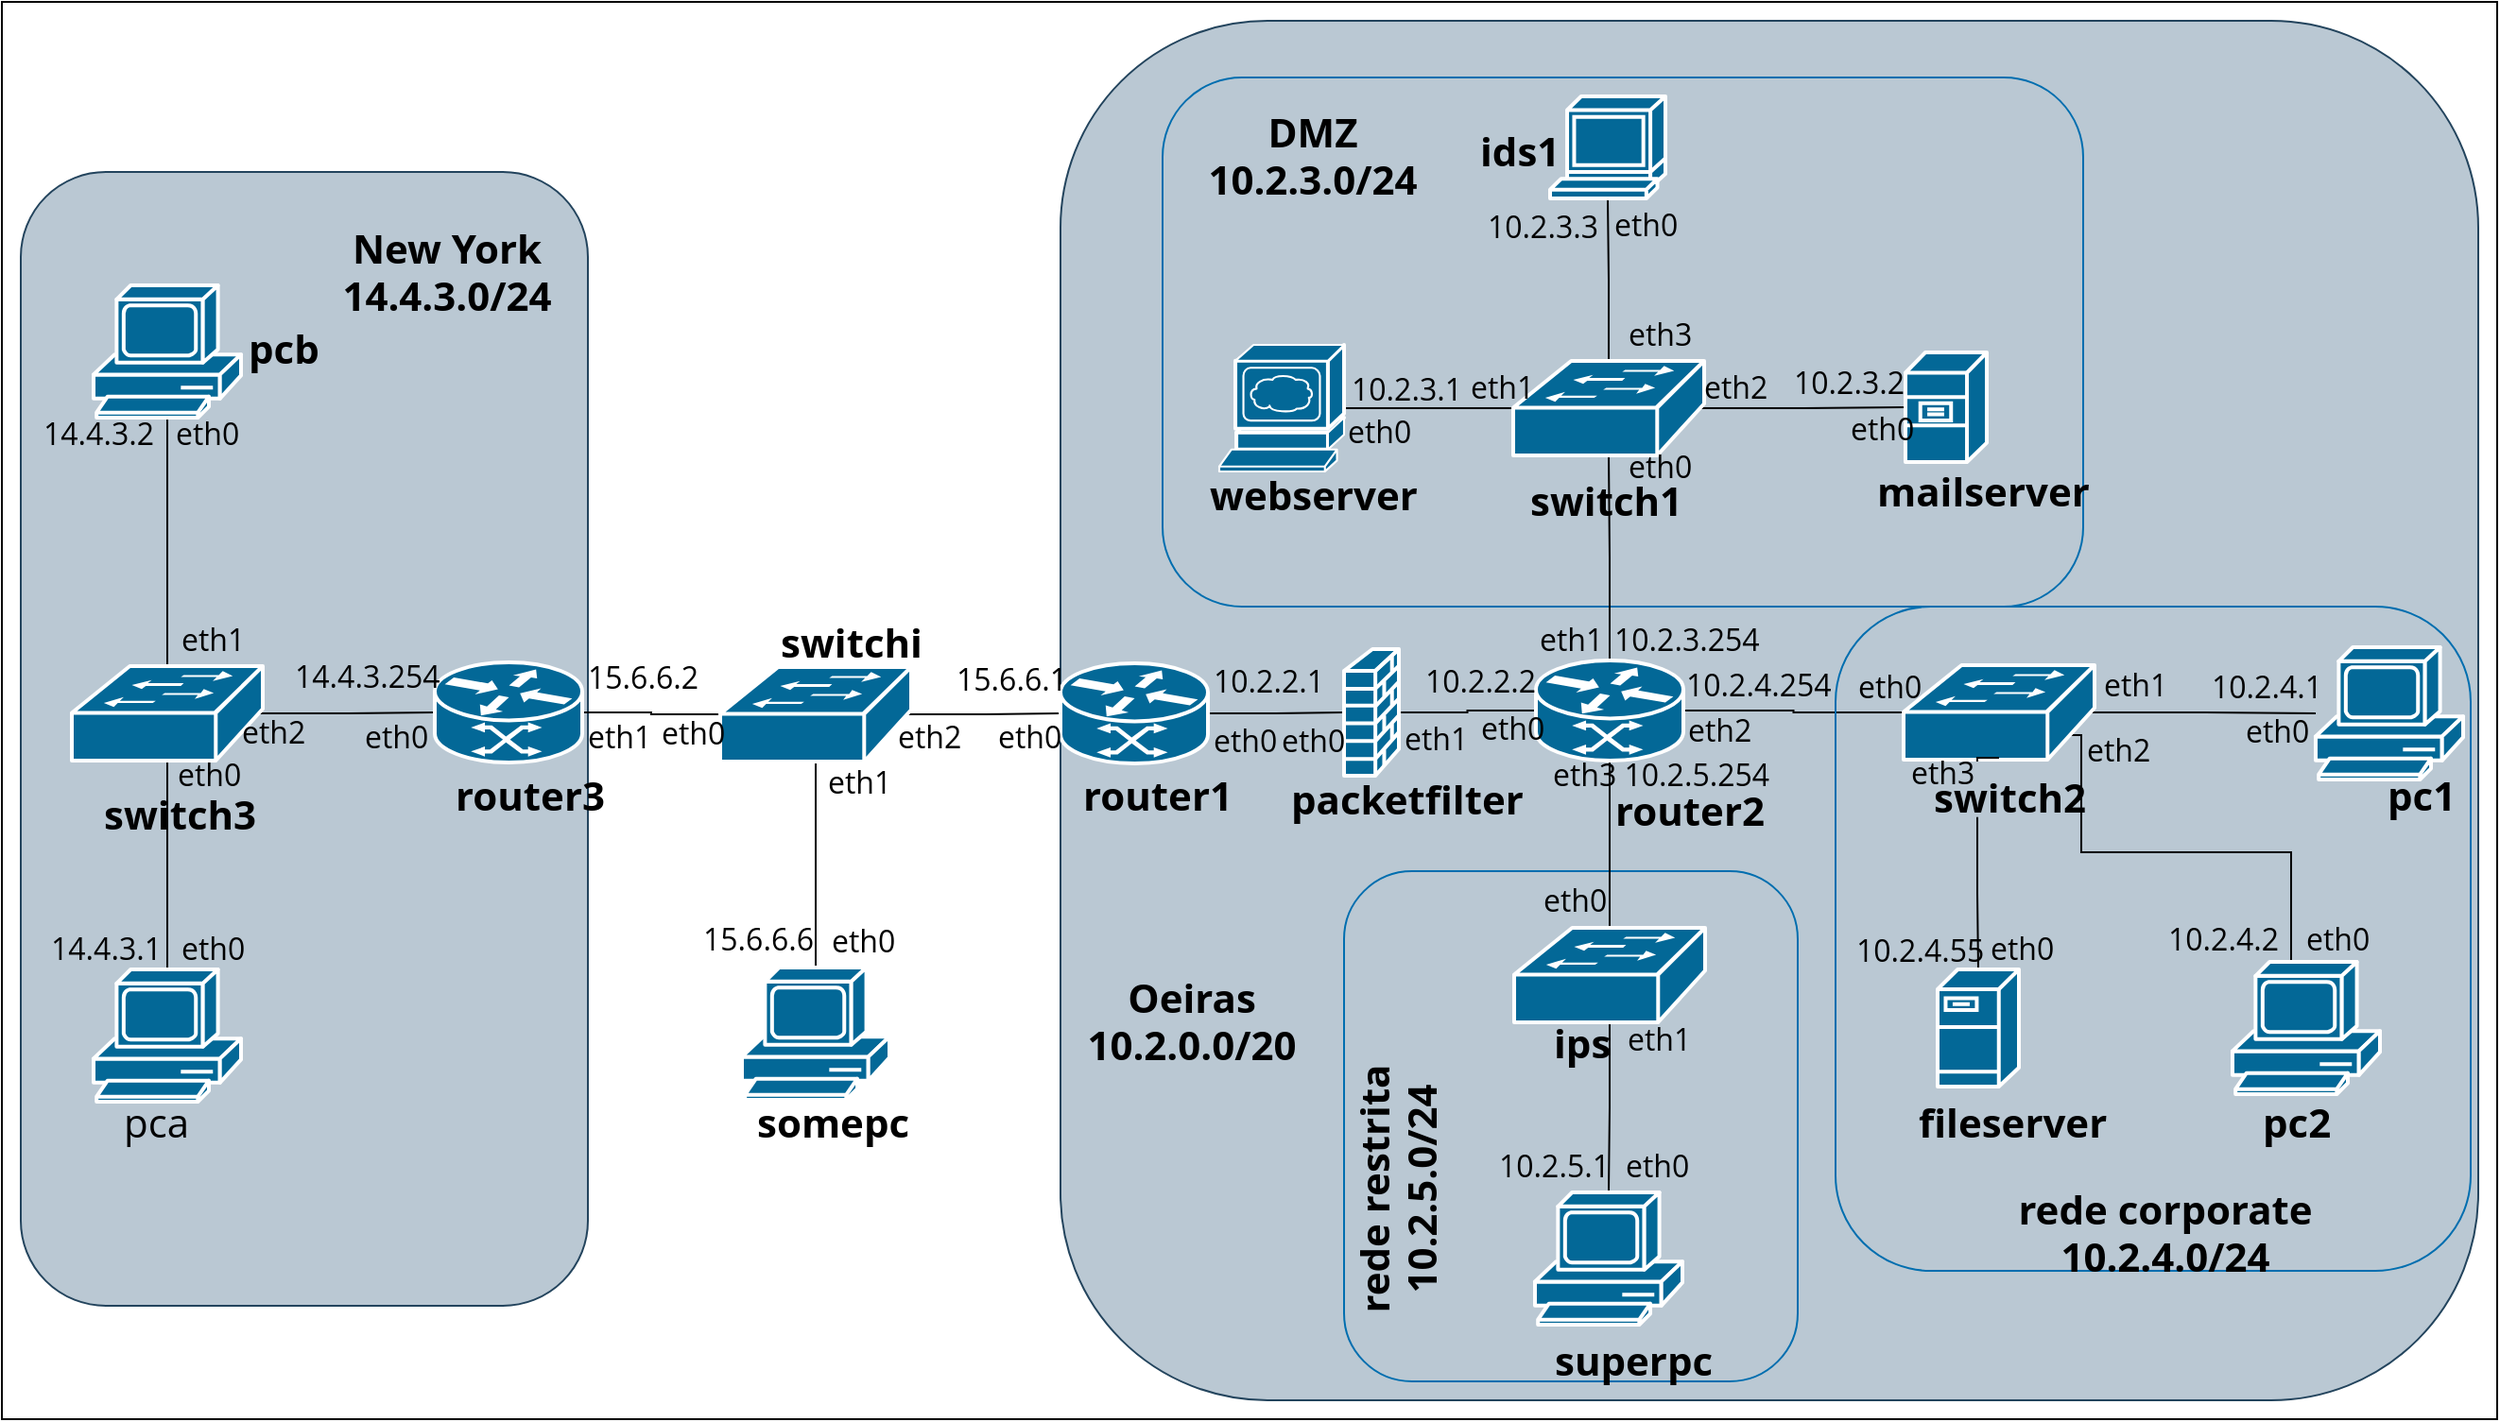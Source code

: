 <mxfile version="26.2.14">
  <diagram name="Page-1" id="ka53E9XYjH14SeqnYvU8">
    <mxGraphModel dx="2187" dy="1867" grid="1" gridSize="10" guides="1" tooltips="1" connect="1" arrows="1" fold="1" page="1" pageScale="1" pageWidth="850" pageHeight="1100" math="0" shadow="0">
      <root>
        <mxCell id="0" />
        <mxCell id="1" parent="0" />
        <mxCell id="FsFhXtyQO0R85DWJH5rd-189" value="" style="rounded=0;whiteSpace=wrap;html=1;glass=0;fillStyle=auto;fontFamily=Open Sans;fontSource=https%3A%2F%2Ffonts.googleapis.com%2Fcss%3Ffamily%3DOpen%2BSans;" vertex="1" parent="1">
          <mxGeometry x="-200" y="-140" width="1320" height="750" as="geometry" />
        </mxCell>
        <mxCell id="FsFhXtyQO0R85DWJH5rd-179" value="" style="rounded=1;whiteSpace=wrap;html=1;fillColor=#bac8d3;glass=0;fillStyle=auto;strokeColor=#23445d;fontFamily=Open Sans;fontSource=https%3A%2F%2Ffonts.googleapis.com%2Fcss%3Ffamily%3DOpen%2BSans;" vertex="1" parent="1">
          <mxGeometry x="360" y="-130" width="750" height="730" as="geometry" />
        </mxCell>
        <mxCell id="FsFhXtyQO0R85DWJH5rd-181" value="" style="rounded=1;whiteSpace=wrap;html=1;fillColor=none;glass=0;fillStyle=auto;strokeColor=#006EAF;fontColor=#ffffff;fontFamily=Open Sans;fontSource=https%3A%2F%2Ffonts.googleapis.com%2Fcss%3Ffamily%3DOpen%2BSans;" vertex="1" parent="1">
          <mxGeometry x="510" y="320" width="240" height="270" as="geometry" />
        </mxCell>
        <mxCell id="FsFhXtyQO0R85DWJH5rd-180" value="" style="rounded=1;whiteSpace=wrap;html=1;fillColor=none;glass=0;fillStyle=auto;strokeColor=#006EAF;fontColor=#ffffff;fontFamily=Open Sans;fontSource=https%3A%2F%2Ffonts.googleapis.com%2Fcss%3Ffamily%3DOpen%2BSans;" vertex="1" parent="1">
          <mxGeometry x="414" y="-100" width="487" height="280" as="geometry" />
        </mxCell>
        <mxCell id="FsFhXtyQO0R85DWJH5rd-177" value="" style="rounded=1;whiteSpace=wrap;html=1;fillColor=#bac8d3;glass=0;fillStyle=auto;strokeColor=#23445d;fontFamily=Open Sans;fontSource=https%3A%2F%2Ffonts.googleapis.com%2Fcss%3Ffamily%3DOpen%2BSans;" vertex="1" parent="1">
          <mxGeometry x="-190" y="-50" width="300" height="600" as="geometry" />
        </mxCell>
        <mxCell id="FsFhXtyQO0R85DWJH5rd-151" value="eth3 10.2.5.254" style="text;fontSize=16;fontFamily=Open Sans;labelBackgroundColor=none;labelBorderColor=none;textShadow=0;fontColor=default;horizontal=1;fontSource=https%3A%2F%2Ffonts.googleapis.com%2Fcss%3Ffamily%3DOpen%2BSans;" vertex="1" parent="1">
          <mxGeometry x="618.5" y="253" width="110" height="40" as="geometry" />
        </mxCell>
        <mxCell id="FsFhXtyQO0R85DWJH5rd-40" value="" style="edgeStyle=orthogonalEdgeStyle;rounded=0;orthogonalLoop=1;jettySize=auto;exitX=0.98;exitY=0.5;exitDx=0;exitDy=0;exitPerimeter=0;endArrow=none;startFill=0;fontFamily=Open Sans;labelBackgroundColor=none;labelBorderColor=none;textShadow=0;fontColor=default;horizontal=1;fontSource=https%3A%2F%2Ffonts.googleapis.com%2Fcss%3Ffamily%3DOpen%2BSans;" edge="1" parent="1" source="FsFhXtyQO0R85DWJH5rd-7" target="FsFhXtyQO0R85DWJH5rd-17">
          <mxGeometry relative="1" as="geometry" />
        </mxCell>
        <mxCell id="FsFhXtyQO0R85DWJH5rd-42" value="" style="edgeStyle=orthogonalEdgeStyle;rounded=0;orthogonalLoop=1;jettySize=auto;exitX=0.87;exitY=0.74;exitDx=0;exitDy=0;exitPerimeter=0;endArrow=none;startFill=0;fontFamily=Open Sans;labelBackgroundColor=none;labelBorderColor=none;textShadow=0;fontColor=default;horizontal=1;fontSource=https%3A%2F%2Ffonts.googleapis.com%2Fcss%3Ffamily%3DOpen%2BSans;" edge="1" parent="1" source="FsFhXtyQO0R85DWJH5rd-7" target="FsFhXtyQO0R85DWJH5rd-18">
          <mxGeometry relative="1" as="geometry">
            <Array as="points">
              <mxPoint x="900" y="248" />
              <mxPoint x="900" y="310" />
              <mxPoint x="1011" y="310" />
            </Array>
          </mxGeometry>
        </mxCell>
        <mxCell id="FsFhXtyQO0R85DWJH5rd-24" value="" style="edgeStyle=orthogonalEdgeStyle;rounded=0;orthogonalLoop=1;jettySize=auto;exitX=0.5;exitY=0;exitDx=0;exitDy=0;exitPerimeter=0;entryX=0.5;entryY=1;entryDx=0;entryDy=0;entryPerimeter=0;endArrow=none;startFill=0;fontFamily=Open Sans;labelBackgroundColor=none;labelBorderColor=none;textShadow=0;fontColor=default;horizontal=1;fontSource=https%3A%2F%2Ffonts.googleapis.com%2Fcss%3Ffamily%3DOpen%2BSans;" edge="1" parent="1" source="FsFhXtyQO0R85DWJH5rd-8" target="FsFhXtyQO0R85DWJH5rd-10">
          <mxGeometry relative="1" as="geometry" />
        </mxCell>
        <mxCell id="FsFhXtyQO0R85DWJH5rd-25" value="" style="edgeStyle=orthogonalEdgeStyle;rounded=0;orthogonalLoop=1;jettySize=auto;exitX=0.5;exitY=0.98;exitDx=0;exitDy=0;exitPerimeter=0;entryX=0.5;entryY=0;entryDx=0;entryDy=0;entryPerimeter=0;endArrow=none;startFill=0;fontFamily=Open Sans;labelBackgroundColor=none;labelBorderColor=none;textShadow=0;fontColor=default;horizontal=1;fontSource=https%3A%2F%2Ffonts.googleapis.com%2Fcss%3Ffamily%3DOpen%2BSans;" edge="1" parent="1" source="FsFhXtyQO0R85DWJH5rd-8" target="FsFhXtyQO0R85DWJH5rd-13">
          <mxGeometry relative="1" as="geometry" />
        </mxCell>
        <mxCell id="FsFhXtyQO0R85DWJH5rd-26" value="" style="edgeStyle=orthogonalEdgeStyle;rounded=0;orthogonalLoop=1;jettySize=auto;exitX=0.98;exitY=0.5;exitDx=0;exitDy=0;exitPerimeter=0;entryX=0;entryY=0.5;entryDx=0;entryDy=0;entryPerimeter=0;strokeColor=default;endArrow=none;startFill=0;fontFamily=Open Sans;labelBackgroundColor=none;labelBorderColor=none;textShadow=0;fontColor=default;horizontal=1;fontSource=https%3A%2F%2Ffonts.googleapis.com%2Fcss%3Ffamily%3DOpen%2BSans;" edge="1" parent="1" source="FsFhXtyQO0R85DWJH5rd-8" target="FsFhXtyQO0R85DWJH5rd-1">
          <mxGeometry relative="1" as="geometry" />
        </mxCell>
        <mxCell id="FsFhXtyQO0R85DWJH5rd-27" value="" style="edgeStyle=orthogonalEdgeStyle;rounded=0;orthogonalLoop=1;jettySize=auto;exitX=1;exitY=0.5;exitDx=0;exitDy=0;exitPerimeter=0;entryX=0;entryY=0.5;entryDx=0;entryDy=0;entryPerimeter=0;endArrow=none;startFill=0;fontFamily=Open Sans;labelBackgroundColor=none;labelBorderColor=none;textShadow=0;fontColor=default;horizontal=1;fontSource=https%3A%2F%2Ffonts.googleapis.com%2Fcss%3Ffamily%3DOpen%2BSans;" edge="1" parent="1" source="FsFhXtyQO0R85DWJH5rd-1" target="FsFhXtyQO0R85DWJH5rd-4">
          <mxGeometry relative="1" as="geometry" />
        </mxCell>
        <mxCell id="FsFhXtyQO0R85DWJH5rd-28" value="" style="edgeStyle=orthogonalEdgeStyle;rounded=0;orthogonalLoop=1;jettySize=auto;exitX=0.5;exitY=0.98;exitDx=0;exitDy=0;exitPerimeter=0;entryX=0.5;entryY=0;entryDx=0;entryDy=0;entryPerimeter=0;endArrow=none;startFill=0;fontFamily=Open Sans;labelBackgroundColor=none;labelBorderColor=none;textShadow=0;fontColor=default;horizontal=1;fontSource=https%3A%2F%2Ffonts.googleapis.com%2Fcss%3Ffamily%3DOpen%2BSans;" edge="1" parent="1" source="FsFhXtyQO0R85DWJH5rd-4" target="FsFhXtyQO0R85DWJH5rd-14">
          <mxGeometry relative="1" as="geometry" />
        </mxCell>
        <mxCell id="FsFhXtyQO0R85DWJH5rd-29" value="" style="edgeStyle=orthogonalEdgeStyle;rounded=0;orthogonalLoop=1;jettySize=auto;exitX=0.98;exitY=0.5;exitDx=0;exitDy=0;exitPerimeter=0;entryX=0;entryY=0.5;entryDx=0;entryDy=0;entryPerimeter=0;endArrow=none;startFill=0;fontFamily=Open Sans;labelBackgroundColor=none;labelBorderColor=none;textShadow=0;fontColor=default;horizontal=1;fontSource=https%3A%2F%2Ffonts.googleapis.com%2Fcss%3Ffamily%3DOpen%2BSans;" edge="1" parent="1" source="FsFhXtyQO0R85DWJH5rd-4" target="FsFhXtyQO0R85DWJH5rd-2">
          <mxGeometry relative="1" as="geometry" />
        </mxCell>
        <mxCell id="FsFhXtyQO0R85DWJH5rd-31" value="" style="edgeStyle=orthogonalEdgeStyle;rounded=0;orthogonalLoop=1;jettySize=auto;exitX=1;exitY=0.5;exitDx=0;exitDy=0;exitPerimeter=0;entryX=0;entryY=0.5;entryDx=0;entryDy=0;entryPerimeter=0;endArrow=none;startFill=0;fontFamily=Open Sans;labelBackgroundColor=none;labelBorderColor=none;textShadow=0;fontColor=default;horizontal=1;fontSource=https%3A%2F%2Ffonts.googleapis.com%2Fcss%3Ffamily%3DOpen%2BSans;" edge="1" parent="1" source="FsFhXtyQO0R85DWJH5rd-2" target="FsFhXtyQO0R85DWJH5rd-9">
          <mxGeometry relative="1" as="geometry" />
        </mxCell>
        <mxCell id="FsFhXtyQO0R85DWJH5rd-32" value="" style="edgeStyle=orthogonalEdgeStyle;rounded=0;orthogonalLoop=1;jettySize=auto;exitX=1;exitY=0.5;exitDx=0;exitDy=0;exitPerimeter=0;entryX=0;entryY=0.5;entryDx=0;entryDy=0;entryPerimeter=0;endArrow=none;startFill=0;fontFamily=Open Sans;labelBackgroundColor=none;labelBorderColor=none;textShadow=0;fontColor=default;horizontal=1;fontSource=https%3A%2F%2Ffonts.googleapis.com%2Fcss%3Ffamily%3DOpen%2BSans;" edge="1" parent="1" source="FsFhXtyQO0R85DWJH5rd-9" target="FsFhXtyQO0R85DWJH5rd-3">
          <mxGeometry relative="1" as="geometry" />
        </mxCell>
        <mxCell id="FsFhXtyQO0R85DWJH5rd-33" value="" style="edgeStyle=orthogonalEdgeStyle;rounded=0;orthogonalLoop=1;jettySize=auto;exitX=0.5;exitY=0;exitDx=0;exitDy=0;exitPerimeter=0;entryX=0.5;entryY=0.98;entryDx=0;entryDy=0;entryPerimeter=0;endArrow=none;startFill=0;fontFamily=Open Sans;labelBackgroundColor=none;labelBorderColor=none;textShadow=0;fontColor=default;horizontal=1;fontSource=https%3A%2F%2Ffonts.googleapis.com%2Fcss%3Ffamily%3DOpen%2BSans;" edge="1" parent="1" source="FsFhXtyQO0R85DWJH5rd-3" target="FsFhXtyQO0R85DWJH5rd-5">
          <mxGeometry relative="1" as="geometry" />
        </mxCell>
        <mxCell id="FsFhXtyQO0R85DWJH5rd-34" value="" style="edgeStyle=orthogonalEdgeStyle;rounded=0;orthogonalLoop=1;jettySize=auto;exitX=0.5;exitY=0;exitDx=0;exitDy=0;exitPerimeter=0;entryX=0.5;entryY=1;entryDx=0;entryDy=0;entryPerimeter=0;endArrow=none;startFill=0;fontFamily=Open Sans;labelBackgroundColor=none;labelBorderColor=none;textShadow=0;fontColor=default;horizontal=1;fontSource=https%3A%2F%2Ffonts.googleapis.com%2Fcss%3Ffamily%3DOpen%2BSans;" edge="1" parent="1" source="FsFhXtyQO0R85DWJH5rd-5" target="FsFhXtyQO0R85DWJH5rd-19">
          <mxGeometry relative="1" as="geometry" />
        </mxCell>
        <mxCell id="FsFhXtyQO0R85DWJH5rd-35" value="" style="edgeStyle=orthogonalEdgeStyle;rounded=0;orthogonalLoop=1;jettySize=auto;exitX=0.98;exitY=0.5;exitDx=0;exitDy=0;exitPerimeter=0;entryX=0;entryY=0.5;entryDx=0;entryDy=0;entryPerimeter=0;endArrow=none;startFill=0;fontFamily=Open Sans;labelBackgroundColor=none;labelBorderColor=none;textShadow=0;fontColor=default;horizontal=1;fontSource=https%3A%2F%2Ffonts.googleapis.com%2Fcss%3Ffamily%3DOpen%2BSans;" edge="1" parent="1" source="FsFhXtyQO0R85DWJH5rd-5" target="FsFhXtyQO0R85DWJH5rd-23">
          <mxGeometry relative="1" as="geometry" />
        </mxCell>
        <mxCell id="FsFhXtyQO0R85DWJH5rd-36" value="" style="edgeStyle=orthogonalEdgeStyle;rounded=0;orthogonalLoop=1;jettySize=auto;exitX=1;exitY=0.5;exitDx=0;exitDy=0;exitPerimeter=0;entryX=0;entryY=0.5;entryDx=0;entryDy=0;entryPerimeter=0;endArrow=none;startFill=0;fontFamily=Open Sans;labelBackgroundColor=none;labelBorderColor=none;textShadow=0;fontColor=default;horizontal=1;fontSource=https%3A%2F%2Ffonts.googleapis.com%2Fcss%3Ffamily%3DOpen%2BSans;" edge="1" parent="1" source="FsFhXtyQO0R85DWJH5rd-3" target="FsFhXtyQO0R85DWJH5rd-7">
          <mxGeometry relative="1" as="geometry" />
        </mxCell>
        <mxCell id="FsFhXtyQO0R85DWJH5rd-37" value="" style="edgeStyle=orthogonalEdgeStyle;rounded=0;orthogonalLoop=1;jettySize=auto;exitX=0.5;exitY=1;exitDx=0;exitDy=0;exitPerimeter=0;entryX=0.5;entryY=0;entryDx=0;entryDy=0;entryPerimeter=0;endArrow=none;startFill=0;fontFamily=Open Sans;labelBackgroundColor=none;labelBorderColor=none;textShadow=0;fontColor=default;horizontal=1;fontSource=https%3A%2F%2Ffonts.googleapis.com%2Fcss%3Ffamily%3DOpen%2BSans;" edge="1" parent="1" source="FsFhXtyQO0R85DWJH5rd-3" target="FsFhXtyQO0R85DWJH5rd-6">
          <mxGeometry relative="1" as="geometry" />
        </mxCell>
        <mxCell id="FsFhXtyQO0R85DWJH5rd-38" value="" style="edgeStyle=orthogonalEdgeStyle;rounded=0;orthogonalLoop=1;jettySize=auto;exitX=0.5;exitY=0.98;exitDx=0;exitDy=0;exitPerimeter=0;entryX=0.5;entryY=0;entryDx=0;entryDy=0;entryPerimeter=0;endArrow=none;startFill=0;fontFamily=Open Sans;labelBackgroundColor=none;labelBorderColor=none;textShadow=0;fontColor=default;horizontal=1;fontSource=https%3A%2F%2Ffonts.googleapis.com%2Fcss%3Ffamily%3DOpen%2BSans;" edge="1" parent="1" source="FsFhXtyQO0R85DWJH5rd-6" target="FsFhXtyQO0R85DWJH5rd-15">
          <mxGeometry relative="1" as="geometry" />
        </mxCell>
        <mxCell id="FsFhXtyQO0R85DWJH5rd-39" value="" style="edgeStyle=orthogonalEdgeStyle;rounded=0;orthogonalLoop=1;jettySize=auto;exitX=1;exitY=0.5;exitDx=0;exitDy=0;exitPerimeter=0;entryX=0;entryY=0.5;entryDx=0;entryDy=0;entryPerimeter=0;endArrow=none;startFill=0;fontFamily=Open Sans;labelBackgroundColor=none;labelBorderColor=none;textShadow=0;fontColor=default;horizontal=1;fontSource=https%3A%2F%2Ffonts.googleapis.com%2Fcss%3Ffamily%3DOpen%2BSans;" edge="1" parent="1" source="FsFhXtyQO0R85DWJH5rd-21" target="FsFhXtyQO0R85DWJH5rd-5">
          <mxGeometry relative="1" as="geometry" />
        </mxCell>
        <mxCell id="FsFhXtyQO0R85DWJH5rd-41" value="" style="edgeStyle=orthogonalEdgeStyle;rounded=0;orthogonalLoop=1;jettySize=auto;exitX=0.5;exitY=0.98;exitDx=0;exitDy=0;exitPerimeter=0;entryX=0.5;entryY=0;entryDx=0;entryDy=0;entryPerimeter=0;endArrow=none;startFill=0;fontFamily=Open Sans;labelBackgroundColor=none;labelBorderColor=none;textShadow=0;fontColor=default;horizontal=1;fontSource=https%3A%2F%2Ffonts.googleapis.com%2Fcss%3Ffamily%3DOpen%2BSans;" edge="1" parent="1" source="FsFhXtyQO0R85DWJH5rd-67" target="FsFhXtyQO0R85DWJH5rd-20">
          <mxGeometry relative="1" as="geometry" />
        </mxCell>
        <mxCell id="FsFhXtyQO0R85DWJH5rd-76" value="" style="group;fontFamily=Open Sans;labelBackgroundColor=none;labelBorderColor=none;textShadow=0;fontColor=default;horizontal=1;fontSource=https%3A%2F%2Ffonts.googleapis.com%2Fcss%3Ffamily%3DOpen%2BSans;" vertex="1" connectable="0" parent="1">
          <mxGeometry x="-151.5" y="10" width="91.5" height="98.5" as="geometry" />
        </mxCell>
        <mxCell id="FsFhXtyQO0R85DWJH5rd-10" value="" style="shape=mxgraph.cisco.computers_and_peripherals.pc;sketch=0;pointerEvents=1;dashed=0;fillColor=#036897;strokeColor=#ffffff;strokeWidth=2;verticalLabelPosition=bottom;verticalAlign=top;align=center;outlineConnect=0;fontFamily=Open Sans;labelBackgroundColor=none;labelBorderColor=none;textShadow=0;fontColor=default;horizontal=1;fontSource=https%3A%2F%2Ffonts.googleapis.com%2Fcss%3Ffamily%3DOpen%2BSans;" vertex="1" parent="FsFhXtyQO0R85DWJH5rd-76">
          <mxGeometry width="78" height="70" as="geometry" />
        </mxCell>
        <mxCell id="FsFhXtyQO0R85DWJH5rd-50" value="pcb" style="text;fontSize=21;fontFamily=Open Sans;labelBackgroundColor=none;labelBorderColor=none;textShadow=0;fontColor=default;horizontal=1;fontStyle=1;fontSource=https%3A%2F%2Ffonts.googleapis.com%2Fcss%3Ffamily%3DOpen%2BSans;" vertex="1" parent="FsFhXtyQO0R85DWJH5rd-76">
          <mxGeometry x="80" y="14.5" width="50" height="30" as="geometry" />
        </mxCell>
        <mxCell id="FsFhXtyQO0R85DWJH5rd-105" value="14.4.3.2" style="text;fontSize=16;fontFamily=Open Sans;labelBackgroundColor=none;labelBorderColor=none;textShadow=0;fontColor=default;horizontal=1;fontSource=https%3A%2F%2Ffonts.googleapis.com%2Fcss%3Ffamily%3DOpen%2BSans;" vertex="1" parent="FsFhXtyQO0R85DWJH5rd-76">
          <mxGeometry x="-28.5" y="62.5" width="70" height="40" as="geometry" />
        </mxCell>
        <mxCell id="FsFhXtyQO0R85DWJH5rd-106" value="eth0" style="text;fontSize=16;fontFamily=Open Sans;labelBackgroundColor=none;labelBorderColor=none;textShadow=0;fontColor=default;horizontal=1;fontSource=https%3A%2F%2Ffonts.googleapis.com%2Fcss%3Ffamily%3DOpen%2BSans;" vertex="1" parent="FsFhXtyQO0R85DWJH5rd-76">
          <mxGeometry x="41.5" y="62.5" width="30" height="30" as="geometry" />
        </mxCell>
        <mxCell id="FsFhXtyQO0R85DWJH5rd-77" value="" style="group;fontFamily=Open Sans;labelBackgroundColor=none;labelBorderColor=none;textShadow=0;fontColor=default;horizontal=1;fontSource=https%3A%2F%2Ffonts.googleapis.com%2Fcss%3Ffamily%3DOpen%2BSans;" vertex="1" connectable="0" parent="1">
          <mxGeometry x="-163" y="211.5" width="101" height="81.5" as="geometry" />
        </mxCell>
        <mxCell id="FsFhXtyQO0R85DWJH5rd-8" value="" style="shape=mxgraph.cisco.switches.workgroup_switch;sketch=0;pointerEvents=1;dashed=0;fillColor=#036897;strokeColor=#ffffff;strokeWidth=2;verticalLabelPosition=bottom;verticalAlign=top;align=center;outlineConnect=0;fontFamily=Open Sans;labelBackgroundColor=none;labelBorderColor=none;textShadow=0;fontColor=default;horizontal=1;fontSource=https%3A%2F%2Ffonts.googleapis.com%2Fcss%3Ffamily%3DOpen%2BSans;" vertex="1" parent="FsFhXtyQO0R85DWJH5rd-77">
          <mxGeometry width="101" height="50" as="geometry" />
        </mxCell>
        <mxCell id="FsFhXtyQO0R85DWJH5rd-56" value="switch3" style="text;fontSize=21;fontFamily=Open Sans;labelBackgroundColor=none;labelBorderColor=none;textShadow=0;fontColor=default;horizontal=1;fontStyle=1;fontSource=https%3A%2F%2Ffonts.googleapis.com%2Fcss%3Ffamily%3DOpen%2BSans;" vertex="1" parent="FsFhXtyQO0R85DWJH5rd-77">
          <mxGeometry x="15" y="59.5" width="50" height="30" as="geometry" />
        </mxCell>
        <mxCell id="FsFhXtyQO0R85DWJH5rd-154" value="eth0" style="text;fontSize=16;container=0;fontFamily=Open Sans;labelBackgroundColor=none;labelBorderColor=none;textShadow=0;fontColor=default;horizontal=1;fontSource=https%3A%2F%2Ffonts.googleapis.com%2Fcss%3Ffamily%3DOpen%2BSans;" vertex="1" parent="FsFhXtyQO0R85DWJH5rd-77">
          <mxGeometry x="54" y="41.5" width="43" height="27" as="geometry" />
        </mxCell>
        <mxCell id="FsFhXtyQO0R85DWJH5rd-78" value="" style="group;fontFamily=Open Sans;labelBackgroundColor=none;labelBorderColor=none;textShadow=0;fontColor=default;horizontal=1;fontStyle=1;fontSource=https%3A%2F%2Ffonts.googleapis.com%2Fcss%3Ffamily%3DOpen%2BSans;" vertex="1" connectable="0" parent="1">
          <mxGeometry x="-151.5" y="372" width="114.5" height="92" as="geometry" />
        </mxCell>
        <mxCell id="FsFhXtyQO0R85DWJH5rd-13" value="" style="shape=mxgraph.cisco.computers_and_peripherals.pc;sketch=0;pointerEvents=1;dashed=0;fillColor=#036897;strokeColor=#ffffff;strokeWidth=2;verticalLabelPosition=bottom;verticalAlign=top;align=center;outlineConnect=0;fontFamily=Open Sans;labelBackgroundColor=none;labelBorderColor=none;textShadow=0;fontColor=default;horizontal=1;fontSource=https%3A%2F%2Ffonts.googleapis.com%2Fcss%3Ffamily%3DOpen%2BSans;" vertex="1" parent="FsFhXtyQO0R85DWJH5rd-78">
          <mxGeometry width="78" height="70" as="geometry" />
        </mxCell>
        <mxCell id="FsFhXtyQO0R85DWJH5rd-54" value="pca" style="text;fontSize=21;fontFamily=Open Sans;labelBackgroundColor=none;labelBorderColor=none;textShadow=0;fontColor=default;horizontal=1;fontSource=https%3A%2F%2Ffonts.googleapis.com%2Fcss%3Ffamily%3DOpen%2BSans;" vertex="1" parent="FsFhXtyQO0R85DWJH5rd-78">
          <mxGeometry x="14" y="62" width="50" height="30" as="geometry" />
        </mxCell>
        <mxCell id="FsFhXtyQO0R85DWJH5rd-120" value="" style="group;fontFamily=Open Sans;labelBackgroundColor=none;labelBorderColor=none;textShadow=0;fontColor=default;horizontal=1;fontSource=https%3A%2F%2Ffonts.googleapis.com%2Fcss%3Ffamily%3DOpen%2BSans;" vertex="1" connectable="0" parent="FsFhXtyQO0R85DWJH5rd-78">
          <mxGeometry x="-28.5" y="-25" width="143" height="40" as="geometry" />
        </mxCell>
        <mxCell id="FsFhXtyQO0R85DWJH5rd-121" value="14.4.3.1" style="text;fontSize=16;fontFamily=Open Sans;labelBackgroundColor=none;labelBorderColor=none;textShadow=0;fontColor=default;horizontal=1;fontSource=https%3A%2F%2Ffonts.googleapis.com%2Fcss%3Ffamily%3DOpen%2BSans;" vertex="1" parent="FsFhXtyQO0R85DWJH5rd-120">
          <mxGeometry x="4" y="-2" width="70" height="40" as="geometry" />
        </mxCell>
        <mxCell id="FsFhXtyQO0R85DWJH5rd-122" value="eth0" style="text;fontSize=16;fontFamily=Open Sans;labelBackgroundColor=none;labelBorderColor=none;textShadow=0;fontColor=default;horizontal=1;fontSource=https%3A%2F%2Ffonts.googleapis.com%2Fcss%3Ffamily%3DOpen%2BSans;" vertex="1" parent="FsFhXtyQO0R85DWJH5rd-120">
          <mxGeometry x="73" y="-2" width="70" height="40" as="geometry" />
        </mxCell>
        <mxCell id="FsFhXtyQO0R85DWJH5rd-79" value="" style="group;fontFamily=Open Sans;labelBackgroundColor=none;labelBorderColor=none;textShadow=0;fontColor=default;horizontal=1;fontSource=https%3A%2F%2Ffonts.googleapis.com%2Fcss%3Ffamily%3DOpen%2BSans;" vertex="1" connectable="0" parent="1">
          <mxGeometry x="29" y="209.5" width="78" height="81.5" as="geometry" />
        </mxCell>
        <mxCell id="FsFhXtyQO0R85DWJH5rd-1" value="" style="shape=mxgraph.cisco.routers.atm_router;pointerEvents=1;dashed=0;fillColor=#036897;strokeColor=#ffffff;strokeWidth=2;verticalLabelPosition=bottom;verticalAlign=top;align=center;outlineConnect=0;fontFamily=Open Sans;labelBackgroundColor=none;labelBorderColor=none;textShadow=0;fontColor=default;horizontal=1;fontSource=https%3A%2F%2Ffonts.googleapis.com%2Fcss%3Ffamily%3DOpen%2BSans;" vertex="1" parent="FsFhXtyQO0R85DWJH5rd-79">
          <mxGeometry width="78" height="53" as="geometry" />
        </mxCell>
        <mxCell id="FsFhXtyQO0R85DWJH5rd-57" value="router3" style="text;fontSize=21;fontFamily=Open Sans;labelBackgroundColor=none;labelBorderColor=none;textShadow=0;fontColor=default;horizontal=1;fontStyle=1;fontSource=https%3A%2F%2Ffonts.googleapis.com%2Fcss%3Ffamily%3DOpen%2BSans;" vertex="1" parent="FsFhXtyQO0R85DWJH5rd-79">
          <mxGeometry x="9" y="51.5" width="50" height="30" as="geometry" />
        </mxCell>
        <mxCell id="FsFhXtyQO0R85DWJH5rd-80" value="" style="group;fontFamily=Open Sans;labelBackgroundColor=none;labelBorderColor=none;textShadow=0;fontColor=default;horizontal=1;fontSource=https%3A%2F%2Ffonts.googleapis.com%2Fcss%3Ffamily%3DOpen%2BSans;" vertex="1" connectable="0" parent="1">
          <mxGeometry x="180" y="212" width="123" height="79" as="geometry" />
        </mxCell>
        <mxCell id="FsFhXtyQO0R85DWJH5rd-4" value="" style="shape=mxgraph.cisco.switches.workgroup_switch;sketch=0;pointerEvents=1;dashed=0;fillColor=#036897;strokeColor=#ffffff;strokeWidth=2;verticalLabelPosition=bottom;verticalAlign=top;align=center;outlineConnect=0;fontFamily=Open Sans;labelBackgroundColor=none;labelBorderColor=none;textShadow=0;fontColor=default;horizontal=1;fontSource=https%3A%2F%2Ffonts.googleapis.com%2Fcss%3Ffamily%3DOpen%2BSans;" vertex="1" parent="FsFhXtyQO0R85DWJH5rd-80">
          <mxGeometry width="101" height="50" as="geometry" />
        </mxCell>
        <mxCell id="FsFhXtyQO0R85DWJH5rd-157" value="eth0" style="text;fontSize=16;container=0;fontFamily=Open Sans;labelBackgroundColor=none;labelBorderColor=none;textShadow=0;fontColor=default;horizontal=1;fontSource=https%3A%2F%2Ffonts.googleapis.com%2Fcss%3Ffamily%3DOpen%2BSans;" vertex="1" parent="FsFhXtyQO0R85DWJH5rd-80">
          <mxGeometry x="-33" y="19" width="43" height="27" as="geometry" />
        </mxCell>
        <mxCell id="FsFhXtyQO0R85DWJH5rd-158" value="eth1" style="text;fontSize=16;container=0;fontFamily=Open Sans;labelBackgroundColor=none;labelBorderColor=none;textShadow=0;fontColor=default;horizontal=1;fontSource=https%3A%2F%2Ffonts.googleapis.com%2Fcss%3Ffamily%3DOpen%2BSans;" vertex="1" parent="FsFhXtyQO0R85DWJH5rd-80">
          <mxGeometry x="55" y="44.75" width="43" height="27" as="geometry" />
        </mxCell>
        <mxCell id="FsFhXtyQO0R85DWJH5rd-82" value="" style="group;fontFamily=Open Sans;labelBackgroundColor=none;labelBorderColor=none;textShadow=0;fontColor=default;horizontal=1;fontStyle=1;fontSource=https%3A%2F%2Ffonts.googleapis.com%2Fcss%3Ffamily%3DOpen%2BSans;" vertex="1" connectable="0" parent="1">
          <mxGeometry x="191.5" y="371" width="78" height="93" as="geometry" />
        </mxCell>
        <mxCell id="FsFhXtyQO0R85DWJH5rd-14" value="" style="shape=mxgraph.cisco.computers_and_peripherals.pc;sketch=0;pointerEvents=1;dashed=0;fillColor=#036897;strokeColor=#ffffff;strokeWidth=2;verticalLabelPosition=bottom;verticalAlign=top;align=center;outlineConnect=0;fontFamily=Open Sans;labelBackgroundColor=none;labelBorderColor=none;textShadow=0;fontColor=default;horizontal=1;fontSource=https%3A%2F%2Ffonts.googleapis.com%2Fcss%3Ffamily%3DOpen%2BSans;" vertex="1" parent="FsFhXtyQO0R85DWJH5rd-82">
          <mxGeometry width="78" height="70" as="geometry" />
        </mxCell>
        <mxCell id="FsFhXtyQO0R85DWJH5rd-64" value="somepc" style="text;fontSize=21;fontFamily=Open Sans;labelBackgroundColor=none;labelBorderColor=none;textShadow=0;fontColor=default;horizontal=1;fontStyle=1;fontSource=https%3A%2F%2Ffonts.googleapis.com%2Fcss%3Ffamily%3DOpen%2BSans;" vertex="1" parent="FsFhXtyQO0R85DWJH5rd-82">
          <mxGeometry x="6" y="63" width="50" height="30" as="geometry" />
        </mxCell>
        <mxCell id="FsFhXtyQO0R85DWJH5rd-83" value="" style="group;fontFamily=Open Sans;labelBackgroundColor=none;labelBorderColor=none;textShadow=0;fontColor=default;horizontal=1;fontSource=https%3A%2F%2Ffonts.googleapis.com%2Fcss%3Ffamily%3DOpen%2BSans;" vertex="1" connectable="0" parent="1">
          <mxGeometry x="360" y="210" width="78" height="81" as="geometry" />
        </mxCell>
        <mxCell id="FsFhXtyQO0R85DWJH5rd-2" value="" style="shape=mxgraph.cisco.routers.atm_router;pointerEvents=1;dashed=0;fillColor=#036897;strokeColor=#ffffff;strokeWidth=2;verticalLabelPosition=bottom;verticalAlign=top;align=center;outlineConnect=0;fontFamily=Open Sans;labelBackgroundColor=none;labelBorderColor=none;textShadow=0;fontColor=default;horizontal=1;fontSource=https%3A%2F%2Ffonts.googleapis.com%2Fcss%3Ffamily%3DOpen%2BSans;" vertex="1" parent="FsFhXtyQO0R85DWJH5rd-83">
          <mxGeometry width="78" height="53" as="geometry" />
        </mxCell>
        <mxCell id="FsFhXtyQO0R85DWJH5rd-62" value="router1" style="text;fontSize=21;fontFamily=Open Sans;labelBackgroundColor=none;labelBorderColor=none;textShadow=0;fontColor=default;horizontal=1;fontStyle=1;fontSource=https%3A%2F%2Ffonts.googleapis.com%2Fcss%3Ffamily%3DOpen%2BSans;" vertex="1" parent="FsFhXtyQO0R85DWJH5rd-83">
          <mxGeometry x="10" y="51" width="50" height="30" as="geometry" />
        </mxCell>
        <mxCell id="FsFhXtyQO0R85DWJH5rd-84" value="" style="group;fontFamily=Open Sans;labelBackgroundColor=none;labelBorderColor=none;textShadow=0;fontColor=default;horizontal=1;fontSource=https%3A%2F%2Ffonts.googleapis.com%2Fcss%3Ffamily%3DOpen%2BSans;" vertex="1" connectable="0" parent="1">
          <mxGeometry x="437" y="41.5" width="90" height="90.5" as="geometry" />
        </mxCell>
        <mxCell id="FsFhXtyQO0R85DWJH5rd-21" value="" style="shape=mxgraph.cisco.servers.www_server;sketch=0;pointerEvents=1;dashed=0;fillColor=#036897;strokeColor=#ffffff;strokeWidth=2;verticalLabelPosition=bottom;verticalAlign=top;align=center;outlineConnect=0;fontFamily=Open Sans;labelBackgroundColor=none;labelBorderColor=none;textShadow=0;fontColor=default;horizontal=1;fontSource=https%3A%2F%2Ffonts.googleapis.com%2Fcss%3Ffamily%3DOpen%2BSans;" vertex="1" parent="FsFhXtyQO0R85DWJH5rd-84">
          <mxGeometry x="7" width="66" height="67" as="geometry" />
        </mxCell>
        <mxCell id="FsFhXtyQO0R85DWJH5rd-72" value="webserver" style="text;fontSize=21;fontFamily=Open Sans;labelBackgroundColor=none;labelBorderColor=none;textShadow=0;fontColor=default;horizontal=1;fontStyle=1;fontSource=https%3A%2F%2Ffonts.googleapis.com%2Fcss%3Ffamily%3DOpen%2BSans;" vertex="1" parent="FsFhXtyQO0R85DWJH5rd-84">
          <mxGeometry y="60.5" width="50" height="30" as="geometry" />
        </mxCell>
        <mxCell id="FsFhXtyQO0R85DWJH5rd-104" value="eth0" style="text;fontFamily=Open Sans;labelBackgroundColor=none;labelBorderColor=none;textShadow=0;fontColor=default;horizontal=1;fontSize=16;fontSource=https%3A%2F%2Ffonts.googleapis.com%2Fcss%3Ffamily%3DOpen%2BSans;" vertex="1" parent="FsFhXtyQO0R85DWJH5rd-84">
          <mxGeometry x="73" y="30" width="40" height="20" as="geometry" />
        </mxCell>
        <mxCell id="FsFhXtyQO0R85DWJH5rd-85" value="" style="group;fontFamily=Open Sans;labelBackgroundColor=none;labelBorderColor=none;textShadow=0;fontColor=default;horizontal=1;fontSource=https%3A%2F%2Ffonts.googleapis.com%2Fcss%3Ffamily%3DOpen%2BSans;" vertex="1" connectable="0" parent="1">
          <mxGeometry x="480" y="202.5" width="407" height="237.5" as="geometry" />
        </mxCell>
        <mxCell id="FsFhXtyQO0R85DWJH5rd-9" value="" style="shape=mxgraph.cisco.security.firewall;sketch=0;pointerEvents=1;dashed=0;fillColor=#036897;strokeColor=#ffffff;strokeWidth=2;verticalLabelPosition=bottom;verticalAlign=top;align=center;outlineConnect=0;fontFamily=Open Sans;labelBackgroundColor=none;labelBorderColor=none;textShadow=0;fontColor=default;horizontal=1;fontSource=https%3A%2F%2Ffonts.googleapis.com%2Fcss%3Ffamily%3DOpen%2BSans;" vertex="1" parent="FsFhXtyQO0R85DWJH5rd-85">
          <mxGeometry x="30" width="29" height="67" as="geometry" />
        </mxCell>
        <mxCell id="FsFhXtyQO0R85DWJH5rd-60" value="packetfilter" style="text;fontSize=21;fontFamily=Open Sans;labelBackgroundColor=none;labelBorderColor=none;textShadow=0;fontColor=default;horizontal=1;fontStyle=1;fontSource=https%3A%2F%2Ffonts.googleapis.com%2Fcss%3Ffamily%3DOpen%2BSans;" vertex="1" parent="FsFhXtyQO0R85DWJH5rd-85">
          <mxGeometry y="60.5" width="50" height="30" as="geometry" />
        </mxCell>
        <mxCell id="FsFhXtyQO0R85DWJH5rd-142" value="10.2.2.1" style="text;fontSize=16;fontFamily=Open Sans;labelBackgroundColor=none;labelBorderColor=none;textShadow=0;fontColor=default;horizontal=1;fontSource=https%3A%2F%2Ffonts.googleapis.com%2Fcss%3Ffamily%3DOpen%2BSans;" vertex="1" parent="FsFhXtyQO0R85DWJH5rd-85">
          <mxGeometry x="-41" y="1" width="70" height="40" as="geometry" />
        </mxCell>
        <mxCell id="FsFhXtyQO0R85DWJH5rd-143" value="eth0" style="text;fontSize=16;container=0;fontFamily=Open Sans;labelBackgroundColor=none;labelBorderColor=none;textShadow=0;fontColor=default;horizontal=1;fontSource=https%3A%2F%2Ffonts.googleapis.com%2Fcss%3Ffamily%3DOpen%2BSans;" vertex="1" parent="FsFhXtyQO0R85DWJH5rd-85">
          <mxGeometry x="-41" y="32.25" width="43" height="27" as="geometry" />
        </mxCell>
        <mxCell id="FsFhXtyQO0R85DWJH5rd-87" value="" style="group;fontFamily=Open Sans;labelBackgroundColor=none;labelBorderColor=none;textShadow=0;fontColor=default;horizontal=1;fontSource=https%3A%2F%2Ffonts.googleapis.com%2Fcss%3Ffamily%3DOpen%2BSans;" vertex="1" connectable="0" parent="1">
          <mxGeometry x="599.5" y="50" width="101" height="80" as="geometry" />
        </mxCell>
        <mxCell id="FsFhXtyQO0R85DWJH5rd-5" value="" style="shape=mxgraph.cisco.switches.workgroup_switch;sketch=0;pointerEvents=1;dashed=0;fillColor=#036897;strokeColor=#ffffff;strokeWidth=2;verticalLabelPosition=bottom;verticalAlign=top;align=center;outlineConnect=0;fontFamily=Open Sans;labelBackgroundColor=none;labelBorderColor=none;textShadow=0;fontColor=default;horizontal=1;fontSource=https%3A%2F%2Ffonts.googleapis.com%2Fcss%3Ffamily%3DOpen%2BSans;" vertex="1" parent="FsFhXtyQO0R85DWJH5rd-87">
          <mxGeometry width="101" height="50" as="geometry" />
        </mxCell>
        <mxCell id="FsFhXtyQO0R85DWJH5rd-73" value="switch1" style="text;fontSize=21;fontFamily=Open Sans;labelBackgroundColor=none;labelBorderColor=none;textShadow=0;fontColor=default;horizontal=1;fontStyle=1;fontSource=https%3A%2F%2Ffonts.googleapis.com%2Fcss%3Ffamily%3DOpen%2BSans;" vertex="1" parent="FsFhXtyQO0R85DWJH5rd-87">
          <mxGeometry x="7" y="55" width="50" height="30" as="geometry" />
        </mxCell>
        <mxCell id="FsFhXtyQO0R85DWJH5rd-162" value="eth0" style="text;fontSize=16;fontFamily=Open Sans;labelBackgroundColor=none;labelBorderColor=none;textShadow=0;fontColor=default;horizontal=1;fontSource=https%3A%2F%2Ffonts.googleapis.com%2Fcss%3Ffamily%3DOpen%2BSans;" vertex="1" parent="FsFhXtyQO0R85DWJH5rd-87">
          <mxGeometry x="59" y="40" width="30" height="30" as="geometry" />
        </mxCell>
        <mxCell id="FsFhXtyQO0R85DWJH5rd-89" value="" style="group;fontFamily=Open Sans;labelBackgroundColor=none;labelBorderColor=none;textShadow=0;fontColor=default;horizontal=1;fontSource=https%3A%2F%2Ffonts.googleapis.com%2Fcss%3Ffamily%3DOpen%2BSans;" vertex="1" connectable="0" parent="1">
          <mxGeometry x="611.5" y="208.5" width="89" height="71.5" as="geometry" />
        </mxCell>
        <mxCell id="FsFhXtyQO0R85DWJH5rd-3" value="" style="shape=mxgraph.cisco.routers.atm_router;pointerEvents=1;dashed=0;fillColor=#036897;strokeColor=#ffffff;strokeWidth=2;verticalLabelPosition=bottom;verticalAlign=top;align=center;outlineConnect=0;fontFamily=Open Sans;labelBackgroundColor=none;labelBorderColor=none;textShadow=0;fontColor=default;horizontal=1;fontSource=https%3A%2F%2Ffonts.googleapis.com%2Fcss%3Ffamily%3DOpen%2BSans;" vertex="1" parent="FsFhXtyQO0R85DWJH5rd-89">
          <mxGeometry width="78" height="53" as="geometry" />
        </mxCell>
        <mxCell id="FsFhXtyQO0R85DWJH5rd-66" value="router2" style="text;fontSize=21;fontFamily=Open Sans;labelBackgroundColor=none;labelBorderColor=none;textShadow=0;fontColor=default;horizontal=1;fontStyle=1;fontSource=https%3A%2F%2Ffonts.googleapis.com%2Fcss%3Ffamily%3DOpen%2BSans;" vertex="1" parent="FsFhXtyQO0R85DWJH5rd-89">
          <mxGeometry x="40" y="60.5" width="50" height="30" as="geometry" />
        </mxCell>
        <mxCell id="FsFhXtyQO0R85DWJH5rd-90" value="" style="group;fontFamily=Open Sans;labelBackgroundColor=none;labelBorderColor=none;textShadow=0;fontColor=default;horizontal=1;fontStyle=1;fontSource=https%3A%2F%2Ffonts.googleapis.com%2Fcss%3Ffamily%3DOpen%2BSans;" vertex="1" connectable="0" parent="1">
          <mxGeometry x="600" y="350" width="110" height="82" as="geometry" />
        </mxCell>
        <mxCell id="FsFhXtyQO0R85DWJH5rd-6" value="" style="shape=mxgraph.cisco.switches.workgroup_switch;sketch=0;pointerEvents=1;dashed=0;fillColor=#036897;strokeColor=#ffffff;strokeWidth=2;verticalLabelPosition=bottom;verticalAlign=top;align=center;outlineConnect=0;fontFamily=Open Sans;labelBackgroundColor=none;labelBorderColor=none;textShadow=0;fontColor=default;horizontal=1;fontSource=https%3A%2F%2Ffonts.googleapis.com%2Fcss%3Ffamily%3DOpen%2BSans;" vertex="1" parent="FsFhXtyQO0R85DWJH5rd-90">
          <mxGeometry width="101" height="50" as="geometry" />
        </mxCell>
        <mxCell id="FsFhXtyQO0R85DWJH5rd-63" value="ips" style="text;fontSize=21;fontFamily=Open Sans;labelBackgroundColor=none;labelBorderColor=none;textShadow=0;fontColor=default;horizontal=1;fontStyle=1;fontSource=https%3A%2F%2Ffonts.googleapis.com%2Fcss%3Ffamily%3DOpen%2BSans;" vertex="1" parent="FsFhXtyQO0R85DWJH5rd-90">
          <mxGeometry x="19" y="42" width="50" height="30" as="geometry" />
        </mxCell>
        <mxCell id="FsFhXtyQO0R85DWJH5rd-174" value="eth1" style="text;fontSize=16;fontFamily=Open Sans;labelBackgroundColor=none;labelBorderColor=none;textShadow=0;fontColor=default;horizontal=1;fontSource=https%3A%2F%2Ffonts.googleapis.com%2Fcss%3Ffamily%3DOpen%2BSans;" vertex="1" parent="FsFhXtyQO0R85DWJH5rd-90">
          <mxGeometry x="58" y="43" width="50" height="40" as="geometry" />
        </mxCell>
        <mxCell id="FsFhXtyQO0R85DWJH5rd-91" value="" style="group;fontFamily=Open Sans;labelBackgroundColor=none;labelBorderColor=none;textShadow=0;fontColor=default;horizontal=1;fontStyle=1;fontSource=https%3A%2F%2Ffonts.googleapis.com%2Fcss%3Ffamily%3DOpen%2BSans;" vertex="1" connectable="0" parent="1">
          <mxGeometry x="611" y="490" width="78" height="100" as="geometry" />
        </mxCell>
        <mxCell id="FsFhXtyQO0R85DWJH5rd-15" value="" style="shape=mxgraph.cisco.computers_and_peripherals.pc;sketch=0;pointerEvents=1;dashed=0;fillColor=#036897;strokeColor=#ffffff;strokeWidth=2;verticalLabelPosition=bottom;verticalAlign=top;align=center;outlineConnect=0;fontFamily=Open Sans;labelBackgroundColor=none;labelBorderColor=none;textShadow=0;fontColor=default;horizontal=1;fontSource=https%3A%2F%2Ffonts.googleapis.com%2Fcss%3Ffamily%3DOpen%2BSans;" vertex="1" parent="FsFhXtyQO0R85DWJH5rd-91">
          <mxGeometry width="78" height="70" as="geometry" />
        </mxCell>
        <mxCell id="FsFhXtyQO0R85DWJH5rd-65" value="superpc" style="text;fontSize=21;fontFamily=Open Sans;labelBackgroundColor=none;labelBorderColor=none;textShadow=0;fontColor=default;horizontal=1;fontStyle=1;fontSource=https%3A%2F%2Ffonts.googleapis.com%2Fcss%3Ffamily%3DOpen%2BSans;" vertex="1" parent="FsFhXtyQO0R85DWJH5rd-91">
          <mxGeometry x="8.5" y="70" width="50" height="30" as="geometry" />
        </mxCell>
        <mxCell id="FsFhXtyQO0R85DWJH5rd-92" value="" style="group;fontFamily=Open Sans;labelBackgroundColor=none;labelBorderColor=none;textShadow=0;fontColor=default;horizontal=1;fontSource=https%3A%2F%2Ffonts.googleapis.com%2Fcss%3Ffamily%3DOpen%2BSans;" vertex="1" connectable="0" parent="1">
          <mxGeometry x="806" y="211" width="300" height="320.5" as="geometry" />
        </mxCell>
        <mxCell id="FsFhXtyQO0R85DWJH5rd-7" value="" style="shape=mxgraph.cisco.switches.workgroup_switch;sketch=0;pointerEvents=1;dashed=0;fillColor=#036897;strokeColor=#ffffff;strokeWidth=2;verticalLabelPosition=bottom;verticalAlign=top;align=center;outlineConnect=0;fontFamily=Open Sans;labelBackgroundColor=none;labelBorderColor=none;textShadow=0;fontColor=default;horizontal=1;fontSource=https%3A%2F%2Ffonts.googleapis.com%2Fcss%3Ffamily%3DOpen%2BSans;" vertex="1" parent="FsFhXtyQO0R85DWJH5rd-92">
          <mxGeometry width="101" height="50" as="geometry" />
        </mxCell>
        <mxCell id="FsFhXtyQO0R85DWJH5rd-67" value="switch2" style="text;fontSize=21;fontFamily=Open Sans;labelBackgroundColor=none;labelBorderColor=none;textShadow=0;fontColor=default;horizontal=1;fontStyle=1;fontSource=https%3A%2F%2Ffonts.googleapis.com%2Fcss%3Ffamily%3DOpen%2BSans;" vertex="1" parent="FsFhXtyQO0R85DWJH5rd-92">
          <mxGeometry x="14" y="51" width="50" height="30" as="geometry" />
        </mxCell>
        <mxCell id="FsFhXtyQO0R85DWJH5rd-68" value="" style="edgeStyle=orthogonalEdgeStyle;rounded=0;orthogonalLoop=1;jettySize=auto;exitX=0.5;exitY=0.98;exitDx=0;exitDy=0;exitPerimeter=0;entryX=0.5;entryY=0;entryDx=0;entryDy=0;entryPerimeter=0;endArrow=none;startFill=0;fontFamily=Open Sans;labelBackgroundColor=none;labelBorderColor=none;textShadow=0;fontColor=default;horizontal=1;fontSource=https%3A%2F%2Ffonts.googleapis.com%2Fcss%3Ffamily%3DOpen%2BSans;" edge="1" parent="FsFhXtyQO0R85DWJH5rd-92" source="FsFhXtyQO0R85DWJH5rd-7" target="FsFhXtyQO0R85DWJH5rd-67">
          <mxGeometry relative="1" as="geometry">
            <mxPoint x="51" y="49" as="sourcePoint" />
            <mxPoint x="51" y="161" as="targetPoint" />
          </mxGeometry>
        </mxCell>
        <mxCell id="FsFhXtyQO0R85DWJH5rd-171" value="eth2" style="text;fontSize=16;fontFamily=Open Sans;labelBackgroundColor=none;labelBorderColor=none;textShadow=0;fontColor=default;horizontal=1;fontSource=https%3A%2F%2Ffonts.googleapis.com%2Fcss%3Ffamily%3DOpen%2BSans;" vertex="1" parent="FsFhXtyQO0R85DWJH5rd-92">
          <mxGeometry x="95" y="29" width="50" height="40" as="geometry" />
        </mxCell>
        <mxCell id="FsFhXtyQO0R85DWJH5rd-172" value="eth3" style="text;fontSize=16;fontFamily=Open Sans;labelBackgroundColor=none;labelBorderColor=none;textShadow=0;fontColor=default;horizontal=1;fontSource=https%3A%2F%2Ffonts.googleapis.com%2Fcss%3Ffamily%3DOpen%2BSans;" vertex="1" parent="FsFhXtyQO0R85DWJH5rd-92">
          <mxGeometry x="2" y="41" width="50" height="40" as="geometry" />
        </mxCell>
        <mxCell id="FsFhXtyQO0R85DWJH5rd-182" value="" style="rounded=1;whiteSpace=wrap;html=1;fillColor=none;glass=0;fillStyle=auto;strokeColor=#006EAF;fontColor=#ffffff;fontFamily=Open Sans;fontSource=https%3A%2F%2Ffonts.googleapis.com%2Fcss%3Ffamily%3DOpen%2BSans;" vertex="1" parent="FsFhXtyQO0R85DWJH5rd-92">
          <mxGeometry x="-36" y="-31" width="336" height="351.5" as="geometry" />
        </mxCell>
        <mxCell id="FsFhXtyQO0R85DWJH5rd-93" value="" style="group;fontFamily=Open Sans;labelBackgroundColor=none;labelBorderColor=none;textShadow=0;fontColor=default;horizontal=1;fontSource=https%3A%2F%2Ffonts.googleapis.com%2Fcss%3Ffamily%3DOpen%2BSans;" vertex="1" connectable="0" parent="1">
          <mxGeometry x="812" y="372" width="294" height="188" as="geometry" />
        </mxCell>
        <mxCell id="FsFhXtyQO0R85DWJH5rd-115" value="" style="group;fontFamily=Open Sans;labelBackgroundColor=none;labelBorderColor=none;textShadow=0;fontColor=default;horizontal=1;fontSource=https%3A%2F%2Ffonts.googleapis.com%2Fcss%3Ffamily%3DOpen%2BSans;" vertex="1" connectable="0" parent="FsFhXtyQO0R85DWJH5rd-93">
          <mxGeometry x="-33" y="-27" width="327" height="215" as="geometry" />
        </mxCell>
        <mxCell id="FsFhXtyQO0R85DWJH5rd-20" value="" style="shape=mxgraph.cisco.servers.fileserver;sketch=0;pointerEvents=1;dashed=0;fillColor=#036897;strokeColor=#ffffff;strokeWidth=2;verticalLabelPosition=bottom;verticalAlign=top;align=center;outlineConnect=0;fontFamily=Open Sans;labelBackgroundColor=none;labelBorderColor=none;textShadow=0;fontColor=default;horizontal=1;fontSource=https%3A%2F%2Ffonts.googleapis.com%2Fcss%3Ffamily%3DOpen%2BSans;" vertex="1" parent="FsFhXtyQO0R85DWJH5rd-115">
          <mxGeometry x="45" y="27" width="43" height="62" as="geometry" />
        </mxCell>
        <mxCell id="FsFhXtyQO0R85DWJH5rd-69" value="fileserver" style="text;fontSize=21;fontFamily=Open Sans;labelBackgroundColor=none;labelBorderColor=none;textShadow=0;fontColor=default;horizontal=1;fontStyle=1;fontSource=https%3A%2F%2Ffonts.googleapis.com%2Fcss%3Ffamily%3DOpen%2BSans;" vertex="1" parent="FsFhXtyQO0R85DWJH5rd-115">
          <mxGeometry x="33" y="89" width="50" height="30" as="geometry" />
        </mxCell>
        <mxCell id="FsFhXtyQO0R85DWJH5rd-107" value="10.2.4.55" style="text;fontSize=16;fontFamily=Open Sans;labelBackgroundColor=none;labelBorderColor=none;textShadow=0;fontColor=default;horizontal=1;fontSource=https%3A%2F%2Ffonts.googleapis.com%2Fcss%3Ffamily%3DOpen%2BSans;" vertex="1" parent="FsFhXtyQO0R85DWJH5rd-115">
          <mxGeometry y="1" width="80" height="40" as="geometry" />
        </mxCell>
        <mxCell id="FsFhXtyQO0R85DWJH5rd-114" value="eth0" style="text;fontSize=16;fontFamily=Open Sans;labelBackgroundColor=none;labelBorderColor=none;textShadow=0;fontColor=default;horizontal=1;fontSource=https%3A%2F%2Ffonts.googleapis.com%2Fcss%3Ffamily%3DOpen%2BSans;" vertex="1" parent="FsFhXtyQO0R85DWJH5rd-115">
          <mxGeometry x="71" width="30" height="30" as="geometry" />
        </mxCell>
        <mxCell id="FsFhXtyQO0R85DWJH5rd-188" value="rede corporate&#xa;10.2.4.0/24" style="text;fontSize=21;fontFamily=Open Sans;labelBackgroundColor=none;labelBorderColor=none;textShadow=0;fontColor=default;horizontal=1;fontStyle=1;fontSource=https%3A%2F%2Ffonts.googleapis.com%2Fcss%3Ffamily%3DOpen%2BSans;align=center;" vertex="1" parent="FsFhXtyQO0R85DWJH5rd-115">
          <mxGeometry x="91" y="135" width="149" height="80" as="geometry" />
        </mxCell>
        <mxCell id="FsFhXtyQO0R85DWJH5rd-94" value="" style="group;fontFamily=Open Sans;labelBackgroundColor=none;labelBorderColor=none;textShadow=0;fontColor=default;horizontal=1;fontStyle=1;fontSource=https%3A%2F%2Ffonts.googleapis.com%2Fcss%3Ffamily%3DOpen%2BSans;" vertex="1" connectable="0" parent="1">
          <mxGeometry x="1024" y="201.5" width="86" height="340" as="geometry" />
        </mxCell>
        <mxCell id="FsFhXtyQO0R85DWJH5rd-17" value="" style="shape=mxgraph.cisco.computers_and_peripherals.pc;sketch=0;pointerEvents=1;dashed=0;fillColor=#036897;strokeColor=#ffffff;strokeWidth=2;verticalLabelPosition=bottom;verticalAlign=top;align=center;outlineConnect=0;fontFamily=Open Sans;labelBackgroundColor=none;labelBorderColor=none;textShadow=0;fontColor=default;horizontal=1;fontSource=https%3A%2F%2Ffonts.googleapis.com%2Fcss%3Ffamily%3DOpen%2BSans;" vertex="1" parent="FsFhXtyQO0R85DWJH5rd-94">
          <mxGeometry width="78" height="70" as="geometry" />
        </mxCell>
        <mxCell id="FsFhXtyQO0R85DWJH5rd-71" value="pc1" style="text;fontSize=21;fontFamily=Open Sans;labelBackgroundColor=none;labelBorderColor=none;textShadow=0;fontColor=default;horizontal=1;fontStyle=1;fontSource=https%3A%2F%2Ffonts.googleapis.com%2Fcss%3Ffamily%3DOpen%2BSans;" vertex="1" parent="FsFhXtyQO0R85DWJH5rd-94">
          <mxGeometry x="36" y="59.5" width="50" height="30" as="geometry" />
        </mxCell>
        <mxCell id="FsFhXtyQO0R85DWJH5rd-95" value="" style="group;fontFamily=Open Sans;labelBackgroundColor=none;labelBorderColor=none;textShadow=0;fontColor=default;horizontal=1;fontSource=https%3A%2F%2Ffonts.googleapis.com%2Fcss%3Ffamily%3DOpen%2BSans;" vertex="1" connectable="0" parent="1">
          <mxGeometry x="980" y="368" width="78" height="96" as="geometry" />
        </mxCell>
        <mxCell id="FsFhXtyQO0R85DWJH5rd-18" value="" style="shape=mxgraph.cisco.computers_and_peripherals.pc;sketch=0;pointerEvents=1;dashed=0;fillColor=#036897;strokeColor=#ffffff;strokeWidth=2;verticalLabelPosition=bottom;verticalAlign=top;align=center;outlineConnect=0;fontFamily=Open Sans;labelBackgroundColor=none;labelBorderColor=none;textShadow=0;fontColor=default;horizontal=1;fontSource=https%3A%2F%2Ffonts.googleapis.com%2Fcss%3Ffamily%3DOpen%2BSans;" vertex="1" parent="FsFhXtyQO0R85DWJH5rd-95">
          <mxGeometry width="78" height="70" as="geometry" />
        </mxCell>
        <mxCell id="FsFhXtyQO0R85DWJH5rd-70" value="pc2" style="text;fontSize=21;fontFamily=Open Sans;labelBackgroundColor=none;labelBorderColor=none;textShadow=0;fontColor=default;horizontal=1;fontStyle=1;fontSource=https%3A%2F%2Ffonts.googleapis.com%2Fcss%3Ffamily%3DOpen%2BSans;" vertex="1" parent="FsFhXtyQO0R85DWJH5rd-95">
          <mxGeometry x="14" y="66" width="50" height="30" as="geometry" />
        </mxCell>
        <mxCell id="FsFhXtyQO0R85DWJH5rd-97" value="10.2.3.254" style="text;fontSize=16;fontFamily=Open Sans;labelBackgroundColor=none;labelBorderColor=none;textShadow=0;fontColor=default;horizontal=1;fontSource=https%3A%2F%2Ffonts.googleapis.com%2Fcss%3Ffamily%3DOpen%2BSans;" vertex="1" parent="1">
          <mxGeometry x="651" y="181.5" width="50" height="20" as="geometry" />
        </mxCell>
        <mxCell id="FsFhXtyQO0R85DWJH5rd-102" value="" style="group;fontFamily=Open Sans;labelBackgroundColor=none;labelBorderColor=none;textShadow=0;fontColor=default;horizontal=1;fontSource=https%3A%2F%2Ffonts.googleapis.com%2Fcss%3Ffamily%3DOpen%2BSans;" vertex="1" connectable="0" parent="1">
          <mxGeometry x="580" y="-90" width="101" height="94" as="geometry" />
        </mxCell>
        <mxCell id="FsFhXtyQO0R85DWJH5rd-86" value="" style="group;fontFamily=Open Sans;labelBackgroundColor=none;labelBorderColor=none;textShadow=0;fontColor=default;horizontal=1;fontSource=https%3A%2F%2Ffonts.googleapis.com%2Fcss%3Ffamily%3DOpen%2BSans;" vertex="1" connectable="0" parent="FsFhXtyQO0R85DWJH5rd-102">
          <mxGeometry x="39" width="62" height="94" as="geometry" />
        </mxCell>
        <mxCell id="FsFhXtyQO0R85DWJH5rd-19" value="" style="shape=mxgraph.cisco.computers_and_peripherals.terminal;sketch=0;pointerEvents=1;dashed=0;fillColor=#036897;strokeColor=#ffffff;strokeWidth=2;verticalLabelPosition=bottom;verticalAlign=top;align=center;outlineConnect=0;fontFamily=Open Sans;labelBackgroundColor=none;labelBorderColor=none;textShadow=0;fontColor=default;horizontal=1;fontSource=https%3A%2F%2Ffonts.googleapis.com%2Fcss%3Ffamily%3DOpen%2BSans;" vertex="1" parent="FsFhXtyQO0R85DWJH5rd-86">
          <mxGeometry width="61" height="54" as="geometry" />
        </mxCell>
        <mxCell id="FsFhXtyQO0R85DWJH5rd-100" value="eth0" style="text;fontSize=16;fontFamily=Open Sans;labelBackgroundColor=none;labelBorderColor=none;textShadow=0;fontColor=default;horizontal=1;fontSource=https%3A%2F%2Ffonts.googleapis.com%2Fcss%3Ffamily%3DOpen%2BSans;" vertex="1" parent="FsFhXtyQO0R85DWJH5rd-86">
          <mxGeometry x="32" y="52" width="30" height="30" as="geometry" />
        </mxCell>
        <mxCell id="FsFhXtyQO0R85DWJH5rd-74" value="ids1" style="text;fontSize=21;fontFamily=Open Sans;labelBackgroundColor=none;labelBorderColor=none;textShadow=0;fontColor=default;horizontal=1;fontStyle=1;fontSource=https%3A%2F%2Ffonts.googleapis.com%2Fcss%3Ffamily%3DOpen%2BSans;" vertex="1" parent="FsFhXtyQO0R85DWJH5rd-102">
          <mxGeometry y="10" width="50" height="30" as="geometry" />
        </mxCell>
        <mxCell id="FsFhXtyQO0R85DWJH5rd-103" value="" style="group;fontFamily=Open Sans;labelBackgroundColor=none;labelBorderColor=none;textShadow=0;fontColor=default;horizontal=1;fontSource=https%3A%2F%2Ffonts.googleapis.com%2Fcss%3Ffamily%3DOpen%2BSans;" vertex="1" connectable="0" parent="1">
          <mxGeometry x="770" y="20" width="80" height="110" as="geometry" />
        </mxCell>
        <mxCell id="FsFhXtyQO0R85DWJH5rd-88" value="" style="group;fontFamily=Open Sans;labelBackgroundColor=none;labelBorderColor=none;textShadow=0;fontColor=default;horizontal=1;fontSource=https%3A%2F%2Ffonts.googleapis.com%2Fcss%3Ffamily%3DOpen%2BSans;" vertex="1" connectable="0" parent="FsFhXtyQO0R85DWJH5rd-103">
          <mxGeometry x="20" y="25.5" width="60" height="84.5" as="geometry" />
        </mxCell>
        <mxCell id="FsFhXtyQO0R85DWJH5rd-23" value="" style="shape=mxgraph.cisco.servers.file_server;sketch=0;pointerEvents=1;dashed=0;fillColor=#036897;strokeColor=#ffffff;strokeWidth=2;verticalLabelPosition=bottom;verticalAlign=top;align=center;outlineConnect=0;fontFamily=Open Sans;labelBackgroundColor=none;labelBorderColor=none;textShadow=0;fontColor=default;horizontal=1;fontSource=https%3A%2F%2Ffonts.googleapis.com%2Fcss%3Ffamily%3DOpen%2BSans;" vertex="1" parent="FsFhXtyQO0R85DWJH5rd-88">
          <mxGeometry x="17" width="43" height="58" as="geometry" />
        </mxCell>
        <mxCell id="FsFhXtyQO0R85DWJH5rd-75" value="mailserver" style="text;fontSize=21;fontFamily=Open Sans;labelBackgroundColor=none;labelBorderColor=none;textShadow=0;fontColor=default;horizontal=1;fontStyle=1;fontSource=https%3A%2F%2Ffonts.googleapis.com%2Fcss%3Ffamily%3DOpen%2BSans;" vertex="1" parent="FsFhXtyQO0R85DWJH5rd-88">
          <mxGeometry y="54.5" width="50" height="30" as="geometry" />
        </mxCell>
        <mxCell id="FsFhXtyQO0R85DWJH5rd-98" value="eth0" style="text;fontSize=16;fontFamily=Open Sans;labelBackgroundColor=none;labelBorderColor=none;textShadow=0;fontColor=default;horizontal=1;fontSource=https%3A%2F%2Ffonts.googleapis.com%2Fcss%3Ffamily%3DOpen%2BSans;" vertex="1" parent="FsFhXtyQO0R85DWJH5rd-88">
          <mxGeometry x="-14" y="24.5" width="30" height="30" as="geometry" />
        </mxCell>
        <mxCell id="FsFhXtyQO0R85DWJH5rd-96" value="10.2.3.2" style="text;fontSize=16;fontFamily=Open Sans;labelBackgroundColor=none;labelBorderColor=none;textShadow=0;fontColor=default;horizontal=1;fontSource=https%3A%2F%2Ffonts.googleapis.com%2Fcss%3Ffamily%3DOpen%2BSans;" vertex="1" parent="FsFhXtyQO0R85DWJH5rd-88">
          <mxGeometry x="-44" width="50" height="20" as="geometry" />
        </mxCell>
        <mxCell id="FsFhXtyQO0R85DWJH5rd-119" value="" style="group;fontFamily=Open Sans;labelBackgroundColor=none;labelBorderColor=none;textShadow=0;fontColor=default;horizontal=1;fontSource=https%3A%2F%2Ffonts.googleapis.com%2Fcss%3Ffamily%3DOpen%2BSans;" vertex="1" connectable="0" parent="1">
          <mxGeometry x="944" y="340" width="143" height="40" as="geometry" />
        </mxCell>
        <mxCell id="FsFhXtyQO0R85DWJH5rd-117" value="10.2.4.2" style="text;fontSize=16;fontFamily=Open Sans;labelBackgroundColor=none;labelBorderColor=none;textShadow=0;fontColor=default;horizontal=1;fontSource=https%3A%2F%2Ffonts.googleapis.com%2Fcss%3Ffamily%3DOpen%2BSans;" vertex="1" parent="FsFhXtyQO0R85DWJH5rd-119">
          <mxGeometry width="70" height="40" as="geometry" />
        </mxCell>
        <mxCell id="FsFhXtyQO0R85DWJH5rd-118" value="eth0" style="text;fontSize=16;fontFamily=Open Sans;labelBackgroundColor=none;labelBorderColor=none;textShadow=0;fontColor=default;horizontal=1;fontSource=https%3A%2F%2Ffonts.googleapis.com%2Fcss%3Ffamily%3DOpen%2BSans;" vertex="1" parent="FsFhXtyQO0R85DWJH5rd-119">
          <mxGeometry x="73" width="70" height="40" as="geometry" />
        </mxCell>
        <mxCell id="FsFhXtyQO0R85DWJH5rd-131" value="" style="group;fontFamily=Open Sans;labelBackgroundColor=none;labelBorderColor=none;textShadow=0;fontColor=default;horizontal=1;fontSource=https%3A%2F%2Ffonts.googleapis.com%2Fcss%3Ffamily%3DOpen%2BSans;" vertex="1" connectable="0" parent="1">
          <mxGeometry x="-36" y="318.5" width="143" height="68.5" as="geometry" />
        </mxCell>
        <mxCell id="FsFhXtyQO0R85DWJH5rd-133" value="" style="group;fontFamily=Open Sans;labelBackgroundColor=none;labelBorderColor=none;textShadow=0;fontColor=default;horizontal=1;fontSource=https%3A%2F%2Ffonts.googleapis.com%2Fcss%3Ffamily%3DOpen%2BSans;" vertex="1" connectable="0" parent="1">
          <mxGeometry x="-71" y="199" width="143" height="57.25" as="geometry" />
        </mxCell>
        <mxCell id="FsFhXtyQO0R85DWJH5rd-134" value="14.4.3.254" style="text;fontSize=16;fontFamily=Open Sans;labelBackgroundColor=none;labelBorderColor=none;textShadow=0;fontColor=default;horizontal=1;fontSource=https%3A%2F%2Ffonts.googleapis.com%2Fcss%3Ffamily%3DOpen%2BSans;" vertex="1" parent="FsFhXtyQO0R85DWJH5rd-133">
          <mxGeometry x="24" y="2" width="70" height="40" as="geometry" />
        </mxCell>
        <mxCell id="FsFhXtyQO0R85DWJH5rd-156" value="eth2" style="text;fontSize=16;container=0;fontFamily=Open Sans;labelBackgroundColor=none;labelBorderColor=none;textShadow=0;fontColor=default;horizontal=1;fontSource=https%3A%2F%2Ffonts.googleapis.com%2Fcss%3Ffamily%3DOpen%2BSans;" vertex="1" parent="FsFhXtyQO0R85DWJH5rd-133">
          <mxGeometry x="-4" y="31.25" width="43" height="27" as="geometry" />
        </mxCell>
        <mxCell id="FsFhXtyQO0R85DWJH5rd-132" value="eth0" style="text;fontSize=16;container=0;fontFamily=Open Sans;labelBackgroundColor=none;labelBorderColor=none;textShadow=0;fontColor=default;horizontal=1;fontSource=https%3A%2F%2Ffonts.googleapis.com%2Fcss%3Ffamily%3DOpen%2BSans;" vertex="1" parent="1">
          <mxGeometry x="-10" y="232.75" width="43" height="27" as="geometry" />
        </mxCell>
        <mxCell id="FsFhXtyQO0R85DWJH5rd-135" value="15.6.6.2" style="text;fontSize=16;fontFamily=Open Sans;labelBackgroundColor=none;labelBorderColor=none;textShadow=0;fontColor=default;horizontal=1;fontSource=https%3A%2F%2Ffonts.googleapis.com%2Fcss%3Ffamily%3DOpen%2BSans;" vertex="1" parent="1">
          <mxGeometry x="108" y="201.5" width="70" height="40" as="geometry" />
        </mxCell>
        <mxCell id="FsFhXtyQO0R85DWJH5rd-136" value="eth1" style="text;fontSize=16;container=0;fontFamily=Open Sans;labelBackgroundColor=none;labelBorderColor=none;textShadow=0;fontColor=default;horizontal=1;fontSource=https%3A%2F%2Ffonts.googleapis.com%2Fcss%3Ffamily%3DOpen%2BSans;" vertex="1" parent="1">
          <mxGeometry x="108" y="232.75" width="43" height="27" as="geometry" />
        </mxCell>
        <mxCell id="FsFhXtyQO0R85DWJH5rd-137" value="" style="group;fontFamily=Open Sans;labelBackgroundColor=none;labelBorderColor=none;textShadow=0;fontColor=default;horizontal=1;fontSource=https%3A%2F%2Ffonts.googleapis.com%2Fcss%3Ffamily%3DOpen%2BSans;" vertex="1" connectable="0" parent="1">
          <mxGeometry x="590" y="460" width="143" height="40" as="geometry" />
        </mxCell>
        <mxCell id="FsFhXtyQO0R85DWJH5rd-138" value="10.2.5.1" style="text;fontSize=16;fontFamily=Open Sans;labelBackgroundColor=none;labelBorderColor=none;textShadow=0;fontColor=default;horizontal=1;fontSource=https%3A%2F%2Ffonts.googleapis.com%2Fcss%3Ffamily%3DOpen%2BSans;" vertex="1" parent="FsFhXtyQO0R85DWJH5rd-137">
          <mxGeometry width="70" height="40" as="geometry" />
        </mxCell>
        <mxCell id="FsFhXtyQO0R85DWJH5rd-139" value="eth0" style="text;fontSize=16;fontFamily=Open Sans;labelBackgroundColor=none;labelBorderColor=none;textShadow=0;fontColor=default;horizontal=1;fontSource=https%3A%2F%2Ffonts.googleapis.com%2Fcss%3Ffamily%3DOpen%2BSans;" vertex="1" parent="FsFhXtyQO0R85DWJH5rd-137">
          <mxGeometry x="67" width="70" height="40" as="geometry" />
        </mxCell>
        <mxCell id="FsFhXtyQO0R85DWJH5rd-140" value="10.2.3.1" style="text;fontSize=16;fontFamily=Open Sans;labelBackgroundColor=none;labelBorderColor=none;textShadow=0;fontColor=default;horizontal=1;fontSource=https%3A%2F%2Ffonts.googleapis.com%2Fcss%3Ffamily%3DOpen%2BSans;" vertex="1" parent="1">
          <mxGeometry x="512" y="49" width="70" height="40" as="geometry" />
        </mxCell>
        <mxCell id="FsFhXtyQO0R85DWJH5rd-141" value="10.2.3.3" style="text;fontSize=16;fontFamily=Open Sans;labelBackgroundColor=none;labelBorderColor=none;textShadow=0;fontColor=default;horizontal=1;fontSource=https%3A%2F%2Ffonts.googleapis.com%2Fcss%3Ffamily%3DOpen%2BSans;" vertex="1" parent="1">
          <mxGeometry x="584" y="-37" width="70" height="40" as="geometry" />
        </mxCell>
        <mxCell id="FsFhXtyQO0R85DWJH5rd-144" value="15.6.6.1" style="text;fontSize=16;fontFamily=Open Sans;labelBackgroundColor=none;labelBorderColor=none;textShadow=0;fontColor=default;horizontal=1;fontSource=https%3A%2F%2Ffonts.googleapis.com%2Fcss%3Ffamily%3DOpen%2BSans;" vertex="1" parent="1">
          <mxGeometry x="303" y="202.5" width="70" height="40" as="geometry" />
        </mxCell>
        <mxCell id="FsFhXtyQO0R85DWJH5rd-145" value="eth0" style="text;fontSize=16;container=0;fontFamily=Open Sans;labelBackgroundColor=none;labelBorderColor=none;textShadow=0;fontColor=default;horizontal=1;fontSource=https%3A%2F%2Ffonts.googleapis.com%2Fcss%3Ffamily%3DOpen%2BSans;" vertex="1" parent="1">
          <mxGeometry x="325" y="232.75" width="43" height="27" as="geometry" />
        </mxCell>
        <mxCell id="FsFhXtyQO0R85DWJH5rd-146" value="eth1" style="text;fontSize=16;fontFamily=Open Sans;labelBackgroundColor=none;labelBorderColor=none;textShadow=0;fontColor=default;horizontal=1;fontSource=https%3A%2F%2Ffonts.googleapis.com%2Fcss%3Ffamily%3DOpen%2BSans;" vertex="1" parent="1">
          <mxGeometry x="611.5" y="181.5" width="50" height="40" as="geometry" />
        </mxCell>
        <mxCell id="FsFhXtyQO0R85DWJH5rd-125" value="eth0" style="text;fontSize=16;container=0;fontFamily=Open Sans;labelBackgroundColor=none;labelBorderColor=none;textShadow=0;fontColor=default;horizontal=1;fontSource=https%3A%2F%2Ffonts.googleapis.com%2Fcss%3Ffamily%3DOpen%2BSans;" vertex="1" parent="1">
          <mxGeometry x="985" y="230" width="70" height="40" as="geometry" />
        </mxCell>
        <mxCell id="FsFhXtyQO0R85DWJH5rd-123" value="" style="group;fontFamily=Open Sans;labelBackgroundColor=none;labelBorderColor=none;textShadow=0;fontColor=default;horizontal=1;fontSource=https%3A%2F%2Ffonts.googleapis.com%2Fcss%3Ffamily%3DOpen%2BSans;" vertex="1" connectable="0" parent="1">
          <mxGeometry x="930" y="205.5" width="143" height="40" as="geometry" />
        </mxCell>
        <mxCell id="FsFhXtyQO0R85DWJH5rd-124" value="10.2.4.1" style="text;fontSize=16;fontFamily=Open Sans;labelBackgroundColor=none;labelBorderColor=none;textShadow=0;fontColor=default;horizontal=1;fontSource=https%3A%2F%2Ffonts.googleapis.com%2Fcss%3Ffamily%3DOpen%2BSans;" vertex="1" parent="FsFhXtyQO0R85DWJH5rd-123">
          <mxGeometry x="37" y="1" width="70" height="40" as="geometry" />
        </mxCell>
        <mxCell id="FsFhXtyQO0R85DWJH5rd-147" value="10.2.2.2" style="text;fontSize=16;fontFamily=Open Sans;labelBackgroundColor=none;labelBorderColor=none;textShadow=0;fontColor=default;horizontal=1;fontSource=https%3A%2F%2Ffonts.googleapis.com%2Fcss%3Ffamily%3DOpen%2BSans;" vertex="1" parent="1">
          <mxGeometry x="551" y="203.5" width="70" height="40" as="geometry" />
        </mxCell>
        <mxCell id="FsFhXtyQO0R85DWJH5rd-148" value="eth0" style="text;fontSize=16;fontFamily=Open Sans;labelBackgroundColor=none;labelBorderColor=none;textShadow=0;fontColor=default;horizontal=1;fontSource=https%3A%2F%2Ffonts.googleapis.com%2Fcss%3Ffamily%3DOpen%2BSans;" vertex="1" parent="1">
          <mxGeometry x="580.5" y="228.5" width="50" height="40" as="geometry" />
        </mxCell>
        <mxCell id="FsFhXtyQO0R85DWJH5rd-149" value="10.2.4.254" style="text;fontSize=16;fontFamily=Open Sans;labelBackgroundColor=none;labelBorderColor=none;textShadow=0;fontColor=default;horizontal=1;fontSource=https%3A%2F%2Ffonts.googleapis.com%2Fcss%3Ffamily%3DOpen%2BSans;" vertex="1" parent="1">
          <mxGeometry x="689" y="205.5" width="70" height="40" as="geometry" />
        </mxCell>
        <mxCell id="FsFhXtyQO0R85DWJH5rd-150" value="eth2" style="text;fontSize=16;fontFamily=Open Sans;labelBackgroundColor=none;labelBorderColor=none;textShadow=0;fontColor=default;horizontal=1;fontSource=https%3A%2F%2Ffonts.googleapis.com%2Fcss%3Ffamily%3DOpen%2BSans;" vertex="1" parent="1">
          <mxGeometry x="690" y="229.25" width="50" height="40" as="geometry" />
        </mxCell>
        <mxCell id="FsFhXtyQO0R85DWJH5rd-152" value="15.6.6.6" style="text;fontSize=16;fontFamily=Open Sans;labelBackgroundColor=none;labelBorderColor=none;textShadow=0;fontColor=default;horizontal=1;fontSource=https%3A%2F%2Ffonts.googleapis.com%2Fcss%3Ffamily%3DOpen%2BSans;" vertex="1" parent="1">
          <mxGeometry x="169" y="340" width="70" height="40" as="geometry" />
        </mxCell>
        <mxCell id="FsFhXtyQO0R85DWJH5rd-153" value="eth0" style="text;fontSize=16;container=0;fontFamily=Open Sans;labelBackgroundColor=none;labelBorderColor=none;textShadow=0;fontColor=default;horizontal=1;fontSource=https%3A%2F%2Ffonts.googleapis.com%2Fcss%3Ffamily%3DOpen%2BSans;" vertex="1" parent="1">
          <mxGeometry x="237" y="341" width="43" height="27" as="geometry" />
        </mxCell>
        <mxCell id="FsFhXtyQO0R85DWJH5rd-155" value="eth1" style="text;fontSize=16;container=0;fontFamily=Open Sans;labelBackgroundColor=none;labelBorderColor=none;textShadow=0;fontColor=default;horizontal=1;fontSource=https%3A%2F%2Ffonts.googleapis.com%2Fcss%3Ffamily%3DOpen%2BSans;" vertex="1" parent="1">
          <mxGeometry x="-107" y="181.5" width="43" height="27" as="geometry" />
        </mxCell>
        <mxCell id="FsFhXtyQO0R85DWJH5rd-58" value="switchi" style="text;fontSize=21;fontFamily=Open Sans;labelBackgroundColor=none;labelBorderColor=none;textShadow=0;fontColor=default;horizontal=1;fontStyle=1;fontSource=https%3A%2F%2Ffonts.googleapis.com%2Fcss%3Ffamily%3DOpen%2BSans;" vertex="1" parent="1">
          <mxGeometry x="210" y="180" width="50" height="30" as="geometry" />
        </mxCell>
        <mxCell id="FsFhXtyQO0R85DWJH5rd-159" value="eth2" style="text;fontSize=16;container=0;fontFamily=Open Sans;labelBackgroundColor=none;labelBorderColor=none;textShadow=0;fontColor=default;horizontal=1;fontSource=https%3A%2F%2Ffonts.googleapis.com%2Fcss%3Ffamily%3DOpen%2BSans;" vertex="1" parent="1">
          <mxGeometry x="272" y="232.75" width="43" height="27" as="geometry" />
        </mxCell>
        <mxCell id="FsFhXtyQO0R85DWJH5rd-160" value="eth0" style="text;fontSize=16;container=0;fontFamily=Open Sans;labelBackgroundColor=none;labelBorderColor=none;textShadow=0;fontColor=default;horizontal=1;fontSource=https%3A%2F%2Ffonts.googleapis.com%2Fcss%3Ffamily%3DOpen%2BSans;" vertex="1" parent="1">
          <mxGeometry x="475" y="234.75" width="43" height="27" as="geometry" />
        </mxCell>
        <mxCell id="FsFhXtyQO0R85DWJH5rd-161" value="eth1" style="text;fontSize=16;container=0;fontFamily=Open Sans;labelBackgroundColor=none;labelBorderColor=none;textShadow=0;fontColor=default;horizontal=1;fontSource=https%3A%2F%2Ffonts.googleapis.com%2Fcss%3Ffamily%3DOpen%2BSans;" vertex="1" parent="1">
          <mxGeometry x="540" y="234" width="43" height="27" as="geometry" />
        </mxCell>
        <mxCell id="FsFhXtyQO0R85DWJH5rd-163" value="eth1" style="text;fontSize=16;fontFamily=Open Sans;labelBackgroundColor=none;labelBorderColor=none;textShadow=0;fontColor=default;horizontal=1;fontSource=https%3A%2F%2Ffonts.googleapis.com%2Fcss%3Ffamily%3DOpen%2BSans;" vertex="1" parent="1">
          <mxGeometry x="575" y="48" width="30" height="30" as="geometry" />
        </mxCell>
        <mxCell id="FsFhXtyQO0R85DWJH5rd-164" value="eth2" style="text;fontSize=16;fontFamily=Open Sans;labelBackgroundColor=none;labelBorderColor=none;textShadow=0;fontColor=default;horizontal=1;fontSource=https%3A%2F%2Ffonts.googleapis.com%2Fcss%3Ffamily%3DOpen%2BSans;" vertex="1" parent="1">
          <mxGeometry x="698.5" y="48" width="30" height="30" as="geometry" />
        </mxCell>
        <mxCell id="FsFhXtyQO0R85DWJH5rd-165" value="eth3" style="text;fontSize=16;fontFamily=Open Sans;labelBackgroundColor=none;labelBorderColor=none;textShadow=0;fontColor=default;horizontal=1;fontSource=https%3A%2F%2Ffonts.googleapis.com%2Fcss%3Ffamily%3DOpen%2BSans;" vertex="1" parent="1">
          <mxGeometry x="658.5" y="20" width="30" height="30" as="geometry" />
        </mxCell>
        <mxCell id="FsFhXtyQO0R85DWJH5rd-166" value="eth0" style="text;fontSize=16;fontFamily=Open Sans;labelBackgroundColor=none;labelBorderColor=none;textShadow=0;fontColor=default;horizontal=1;fontSource=https%3A%2F%2Ffonts.googleapis.com%2Fcss%3Ffamily%3DOpen%2BSans;" vertex="1" parent="1">
          <mxGeometry x="780" y="206.5" width="50" height="40" as="geometry" />
        </mxCell>
        <mxCell id="FsFhXtyQO0R85DWJH5rd-170" value="eth1" style="text;fontSize=16;fontFamily=Open Sans;labelBackgroundColor=none;labelBorderColor=none;textShadow=0;fontColor=default;horizontal=1;fontSource=https%3A%2F%2Ffonts.googleapis.com%2Fcss%3Ffamily%3DOpen%2BSans;" vertex="1" parent="1">
          <mxGeometry x="910" y="205.5" width="50" height="40" as="geometry" />
        </mxCell>
        <mxCell id="FsFhXtyQO0R85DWJH5rd-173" value="eth0" style="text;fontSize=16;fontFamily=Open Sans;labelBackgroundColor=none;labelBorderColor=none;textShadow=0;fontColor=default;horizontal=1;fontSource=https%3A%2F%2Ffonts.googleapis.com%2Fcss%3Ffamily%3DOpen%2BSans;" vertex="1" parent="1">
          <mxGeometry x="613.5" y="319.5" width="50" height="40" as="geometry" />
        </mxCell>
        <mxCell id="FsFhXtyQO0R85DWJH5rd-184" value="New York&#xa;14.4.3.0/24&#xa;" style="text;fontSize=21;fontFamily=Open Sans;labelBackgroundColor=none;labelBorderColor=none;textShadow=0;fontColor=default;horizontal=1;fontStyle=1;fontSource=https%3A%2F%2Ffonts.googleapis.com%2Fcss%3Ffamily%3DOpen%2BSans;align=center;" vertex="1" parent="1">
          <mxGeometry x="-9.5" y="-28.5" width="90" height="70" as="geometry" />
        </mxCell>
        <mxCell id="FsFhXtyQO0R85DWJH5rd-185" value="DMZ&#xa;10.2.3.0/24&#xa;" style="text;fontSize=21;fontFamily=Open Sans;labelBackgroundColor=none;labelBorderColor=none;textShadow=0;fontColor=default;horizontal=1;fontStyle=1;fontSource=https%3A%2F%2Ffonts.googleapis.com%2Fcss%3Ffamily%3DOpen%2BSans;align=center;" vertex="1" parent="1">
          <mxGeometry x="437" y="-90" width="113" height="80" as="geometry" />
        </mxCell>
        <mxCell id="FsFhXtyQO0R85DWJH5rd-186" value="Oeiras&#xa;10.2.0.0/20&#xa;" style="text;fontSize=21;fontFamily=Open Sans;labelBackgroundColor=none;labelBorderColor=none;textShadow=0;fontColor=default;horizontal=1;fontStyle=1;fontSource=https%3A%2F%2Ffonts.googleapis.com%2Fcss%3Ffamily%3DOpen%2BSans;align=center;" vertex="1" parent="1">
          <mxGeometry x="373" y="368" width="113" height="80" as="geometry" />
        </mxCell>
        <mxCell id="FsFhXtyQO0R85DWJH5rd-187" value="rede restrita&#xa;10.2.5.0/24&#xa;" style="text;fontSize=21;fontFamily=Open Sans;labelBackgroundColor=none;labelBorderColor=none;textShadow=0;fontColor=default;horizontal=1;fontStyle=1;fontSource=https%3A%2F%2Ffonts.googleapis.com%2Fcss%3Ffamily%3DOpen%2BSans;align=center;rotation=-90;" vertex="1" parent="1">
          <mxGeometry x="490.5" y="448" width="113" height="80" as="geometry" />
        </mxCell>
      </root>
    </mxGraphModel>
  </diagram>
</mxfile>
